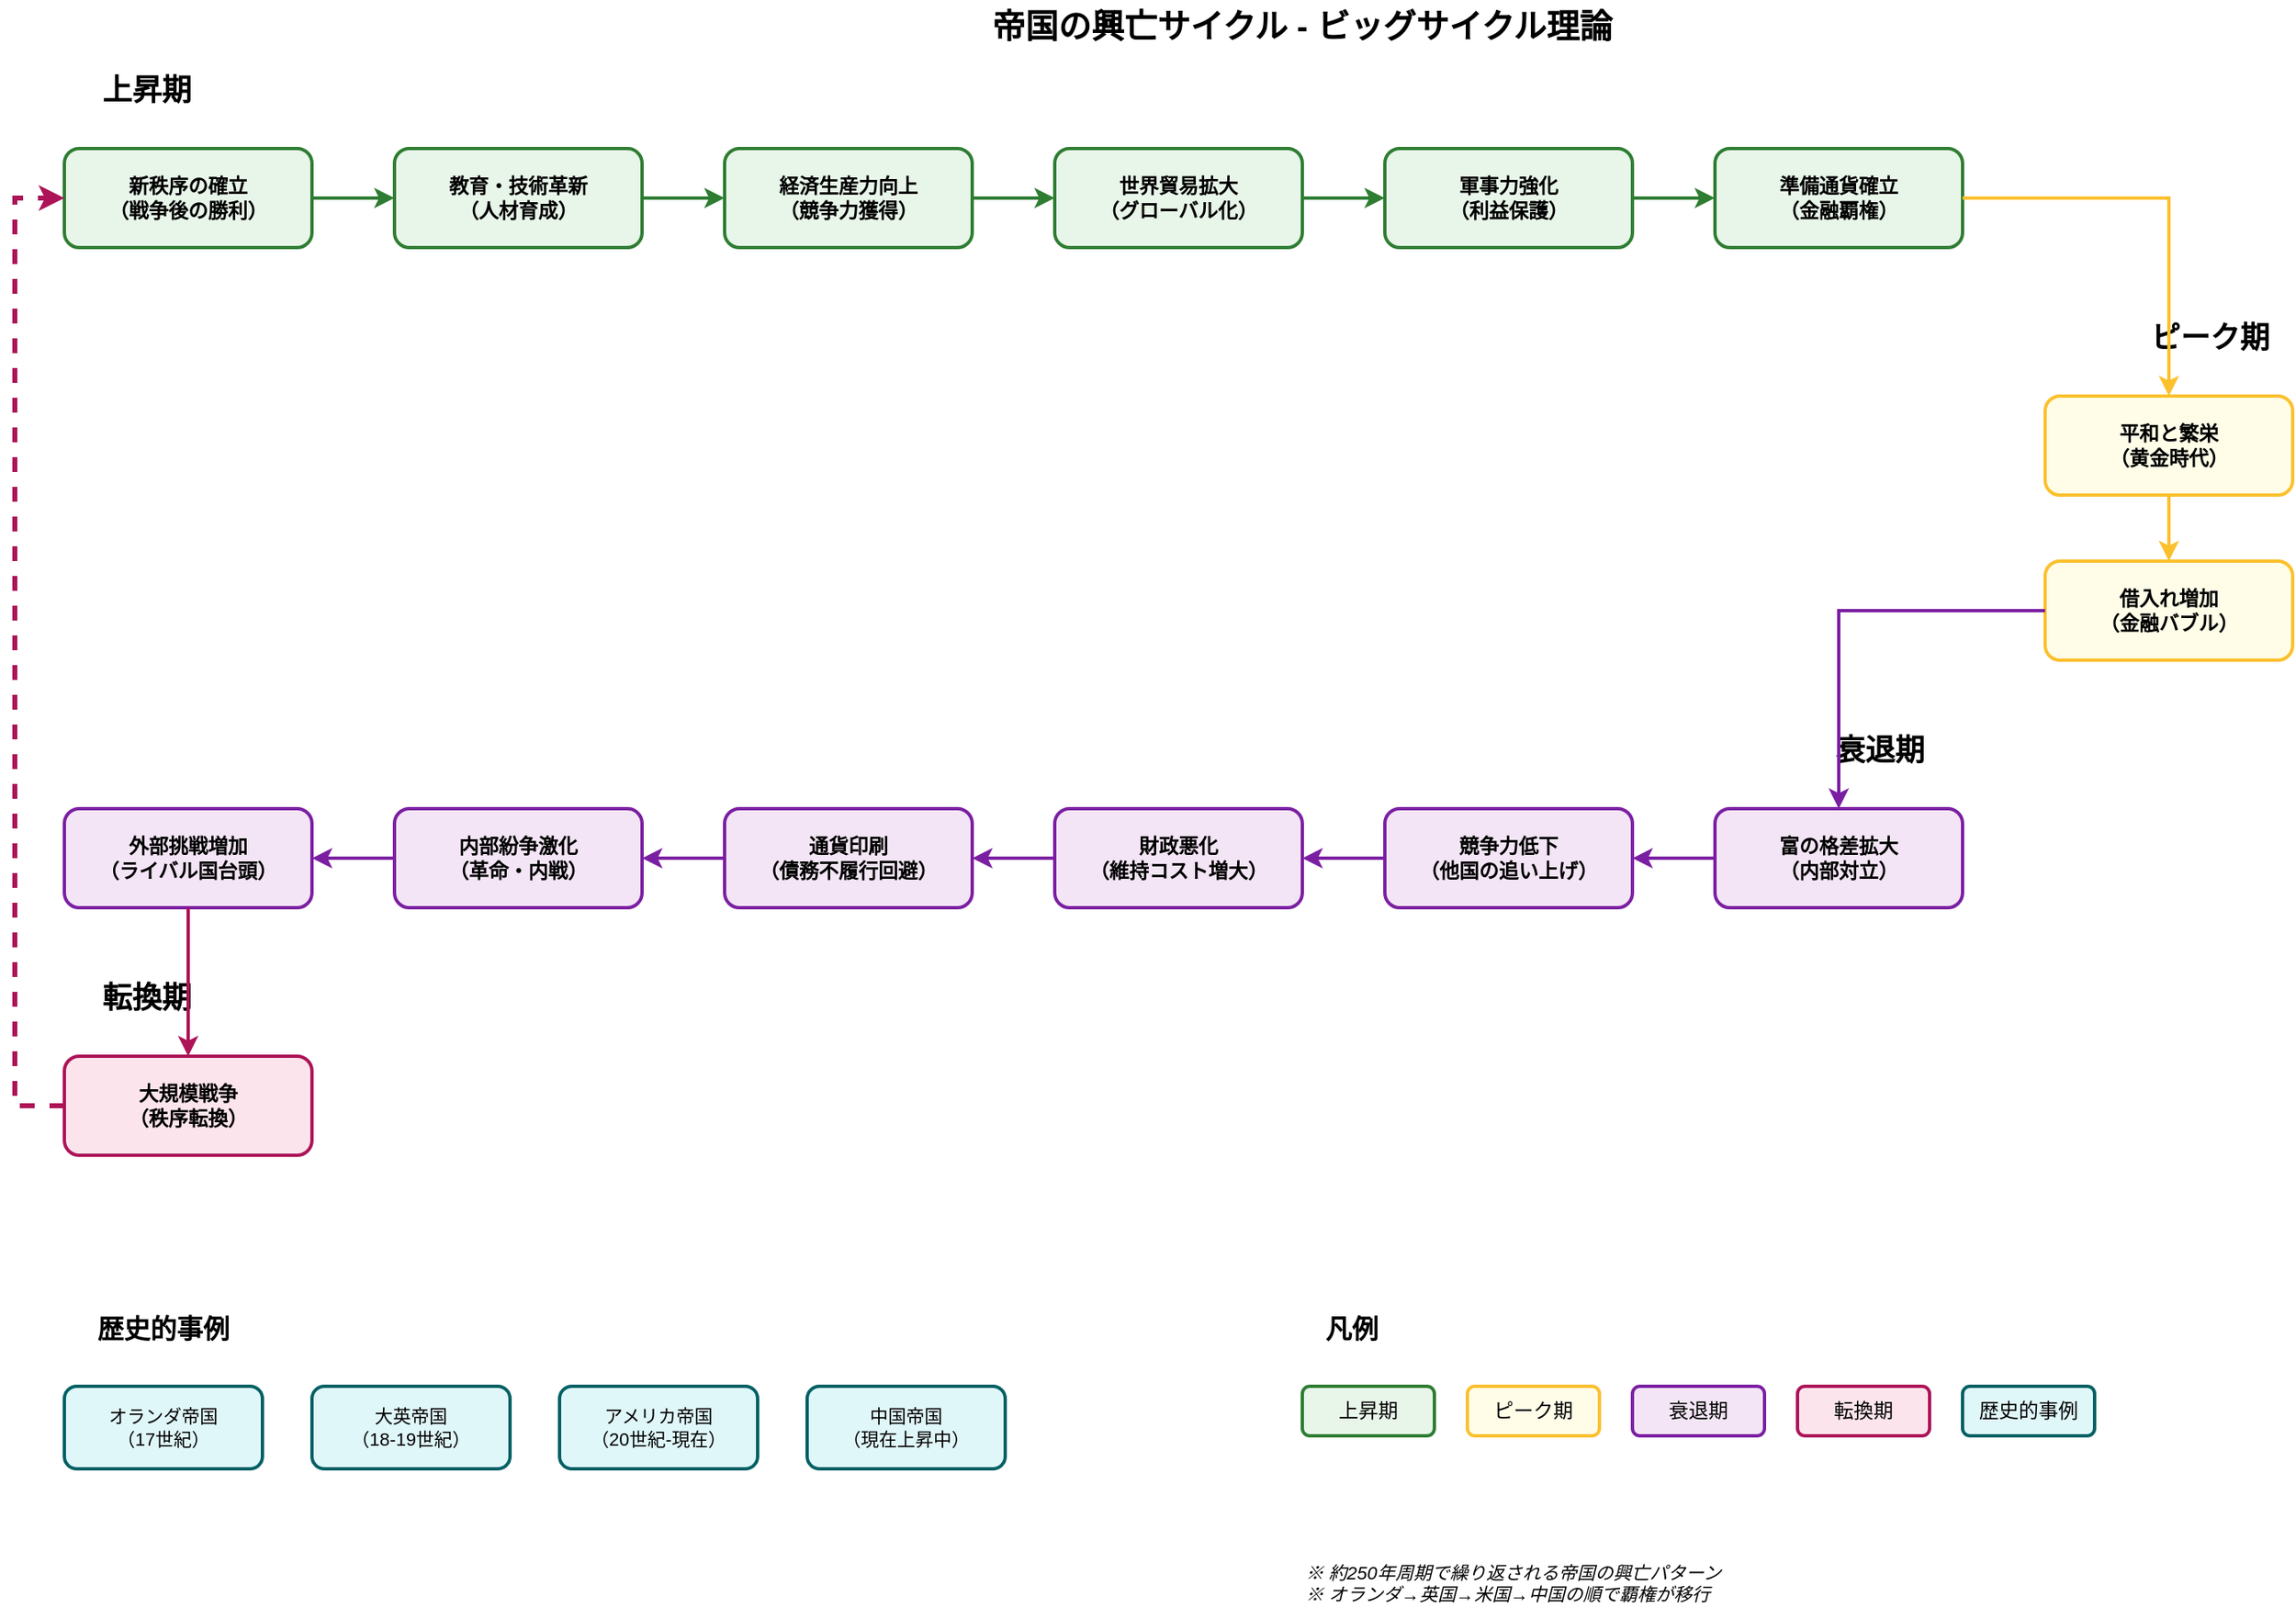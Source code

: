 <?xml version="1.0" encoding="UTF-8"?>
<mxfile version="24.0.0">
  <diagram name="帝国の興亡サイクル" id="empire-cycle-diagram">
    <mxGraphModel dx="1422" dy="794" grid="1" gridSize="10" guides="1" tooltips="1" connect="1" arrows="1" fold="1" page="1" pageScale="1" pageWidth="1600" pageHeight="1200" math="0" shadow="0">
      <root>
        <mxCell id="0" />
        <mxCell id="1" parent="0" />
        
        <!-- 上昇期 -->
        <mxCell id="rise-title" value="上昇期" style="text;html=1;strokeColor=none;fillColor=none;align=center;verticalAlign=middle;whiteSpace=wrap;rounded=0;fontSize=18;fontStyle=1;" vertex="1" parent="1">
          <mxGeometry x="50" y="50" width="100" height="30" as="geometry" />
        </mxCell>
        
        <mxCell id="new-order" value="新秩序の確立&#xa;（戦争後の勝利）" style="rounded=1;whiteSpace=wrap;html=1;fillColor=#E8F5E9;strokeColor=#2E7D32;strokeWidth=2;fontSize=12;fontStyle=1;" vertex="1" parent="1">
          <mxGeometry x="50" y="100" width="150" height="60" as="geometry" />
        </mxCell>
        
        <mxCell id="education" value="教育・技術革新&#xa;（人材育成）" style="rounded=1;whiteSpace=wrap;html=1;fillColor=#E8F5E9;strokeColor=#2E7D32;strokeWidth=2;fontSize=12;fontStyle=1;" vertex="1" parent="1">
          <mxGeometry x="250" y="100" width="150" height="60" as="geometry" />
        </mxCell>
        
        <mxCell id="production" value="経済生産力向上&#xa;（競争力獲得）" style="rounded=1;whiteSpace=wrap;html=1;fillColor=#E8F5E9;strokeColor=#2E7D32;strokeWidth=2;fontSize=12;fontStyle=1;" vertex="1" parent="1">
          <mxGeometry x="450" y="100" width="150" height="60" as="geometry" />
        </mxCell>
        
        <mxCell id="trade" value="世界貿易拡大&#xa;（グローバル化）" style="rounded=1;whiteSpace=wrap;html=1;fillColor=#E8F5E9;strokeColor=#2E7D32;strokeWidth=2;fontSize=12;fontStyle=1;" vertex="1" parent="1">
          <mxGeometry x="650" y="100" width="150" height="60" as="geometry" />
        </mxCell>
        
        <mxCell id="military" value="軍事力強化&#xa;（利益保護）" style="rounded=1;whiteSpace=wrap;html=1;fillColor=#E8F5E9;strokeColor=#2E7D32;strokeWidth=2;fontSize=12;fontStyle=1;" vertex="1" parent="1">
          <mxGeometry x="850" y="100" width="150" height="60" as="geometry" />
        </mxCell>
        
        <mxCell id="currency" value="準備通貨確立&#xa;（金融覇権）" style="rounded=1;whiteSpace=wrap;html=1;fillColor=#E8F5E9;strokeColor=#2E7D32;strokeWidth=2;fontSize=12;fontStyle=1;" vertex="1" parent="1">
          <mxGeometry x="1050" y="100" width="150" height="60" as="geometry" />
        </mxCell>
        
        <!-- ピーク期 -->
        <mxCell id="peak-title" value="ピーク期" style="text;html=1;strokeColor=none;fillColor=none;align=center;verticalAlign=middle;whiteSpace=wrap;rounded=0;fontSize=18;fontStyle=1;" vertex="1" parent="1">
          <mxGeometry x="1300" y="200" width="100" height="30" as="geometry" />
        </mxCell>
        
        <mxCell id="prosperity" value="平和と繁栄&#xa;（黄金時代）" style="rounded=1;whiteSpace=wrap;html=1;fillColor=#FFFDE7;strokeColor=#FBC02D;strokeWidth=2;fontSize=12;fontStyle=1;" vertex="1" parent="1">
          <mxGeometry x="1250" y="250" width="150" height="60" as="geometry" />
        </mxCell>
        
        <mxCell id="bubble" value="借入れ増加&#xa;（金融バブル）" style="rounded=1;whiteSpace=wrap;html=1;fillColor=#FFFDE7;strokeColor=#FBC02D;strokeWidth=2;fontSize=12;fontStyle=1;" vertex="1" parent="1">
          <mxGeometry x="1250" y="350" width="150" height="60" as="geometry" />
        </mxCell>
        
        <!-- 衰退期 -->
        <mxCell id="decline-title" value="衰退期" style="text;html=1;strokeColor=none;fillColor=none;align=center;verticalAlign=middle;whiteSpace=wrap;rounded=0;fontSize=18;fontStyle=1;" vertex="1" parent="1">
          <mxGeometry x="1100" y="450" width="100" height="30" as="geometry" />
        </mxCell>
        
        <mxCell id="inequality" value="富の格差拡大&#xa;（内部対立）" style="rounded=1;whiteSpace=wrap;html=1;fillColor=#F3E5F5;strokeColor=#7B1FA2;strokeWidth=2;fontSize=12;fontStyle=1;" vertex="1" parent="1">
          <mxGeometry x="1050" y="500" width="150" height="60" as="geometry" />
        </mxCell>
        
        <mxCell id="competitiveness" value="競争力低下&#xa;（他国の追い上げ）" style="rounded=1;whiteSpace=wrap;html=1;fillColor=#F3E5F5;strokeColor=#7B1FA2;strokeWidth=2;fontSize=12;fontStyle=1;" vertex="1" parent="1">
          <mxGeometry x="850" y="500" width="150" height="60" as="geometry" />
        </mxCell>
        
        <mxCell id="fiscal" value="財政悪化&#xa;（維持コスト増大）" style="rounded=1;whiteSpace=wrap;html=1;fillColor=#F3E5F5;strokeColor=#7B1FA2;strokeWidth=2;fontSize=12;fontStyle=1;" vertex="1" parent="1">
          <mxGeometry x="650" y="500" width="150" height="60" as="geometry" />
        </mxCell>
        
        <mxCell id="printing" value="通貨印刷&#xa;（債務不履行回避）" style="rounded=1;whiteSpace=wrap;html=1;fillColor=#F3E5F5;strokeColor=#7B1FA2;strokeWidth=2;fontSize=12;fontStyle=1;" vertex="1" parent="1">
          <mxGeometry x="450" y="500" width="150" height="60" as="geometry" />
        </mxCell>
        
        <mxCell id="internal-conflict" value="内部紛争激化&#xa;（革命・内戦）" style="rounded=1;whiteSpace=wrap;html=1;fillColor=#F3E5F5;strokeColor=#7B1FA2;strokeWidth=2;fontSize=12;fontStyle=1;" vertex="1" parent="1">
          <mxGeometry x="250" y="500" width="150" height="60" as="geometry" />
        </mxCell>
        
        <mxCell id="external-challenge" value="外部挑戦増加&#xa;（ライバル国台頭）" style="rounded=1;whiteSpace=wrap;html=1;fillColor=#F3E5F5;strokeColor=#7B1FA2;strokeWidth=2;fontSize=12;fontStyle=1;" vertex="1" parent="1">
          <mxGeometry x="50" y="500" width="150" height="60" as="geometry" />
        </mxCell>
        
        <!-- 転換期 -->
        <mxCell id="transition-title" value="転換期" style="text;html=1;strokeColor=none;fillColor=none;align=center;verticalAlign=middle;whiteSpace=wrap;rounded=0;fontSize=18;fontStyle=1;" vertex="1" parent="1">
          <mxGeometry x="50" y="600" width="100" height="30" as="geometry" />
        </mxCell>
        
        <mxCell id="war" value="大規模戦争&#xa;（秩序転換）" style="rounded=1;whiteSpace=wrap;html=1;fillColor=#FCE4EC;strokeColor=#AD1457;strokeWidth=2;fontSize=12;fontStyle=1;" vertex="1" parent="1">
          <mxGeometry x="50" y="650" width="150" height="60" as="geometry" />
        </mxCell>
        
        <!-- 歴史的事例 -->
        <mxCell id="examples-title" value="歴史的事例" style="text;html=1;strokeColor=none;fillColor=none;align=center;verticalAlign=middle;whiteSpace=wrap;rounded=0;fontSize=16;fontStyle=1;" vertex="1" parent="1">
          <mxGeometry x="50" y="800" width="120" height="30" as="geometry" />
        </mxCell>
        
        <mxCell id="dutch-empire" value="オランダ帝国&#xa;（17世紀）" style="rounded=1;whiteSpace=wrap;html=1;fillColor=#E0F7FA;strokeColor=#006064;strokeWidth=2;fontSize=11;" vertex="1" parent="1">
          <mxGeometry x="50" y="850" width="120" height="50" as="geometry" />
        </mxCell>
        
        <mxCell id="british-empire" value="大英帝国&#xa;（18-19世紀）" style="rounded=1;whiteSpace=wrap;html=1;fillColor=#E0F7FA;strokeColor=#006064;strokeWidth=2;fontSize=11;" vertex="1" parent="1">
          <mxGeometry x="200" y="850" width="120" height="50" as="geometry" />
        </mxCell>
        
        <mxCell id="american-empire" value="アメリカ帝国&#xa;（20世紀-現在）" style="rounded=1;whiteSpace=wrap;html=1;fillColor=#E0F7FA;strokeColor=#006064;strokeWidth=2;fontSize=11;" vertex="1" parent="1">
          <mxGeometry x="350" y="850" width="120" height="50" as="geometry" />
        </mxCell>
        
        <mxCell id="chinese-empire" value="中国帝国&#xa;（現在上昇中）" style="rounded=1;whiteSpace=wrap;html=1;fillColor=#E0F7FA;strokeColor=#006064;strokeWidth=2;fontSize=11;" vertex="1" parent="1">
          <mxGeometry x="500" y="850" width="120" height="50" as="geometry" />
        </mxCell>
        
        <!-- 矢印（上昇期） -->
        <mxCell id="arrow1" style="edgeStyle=orthogonalEdgeStyle;rounded=0;orthogonalLoop=1;jettySize=auto;html=1;strokeColor=#2E7D32;strokeWidth=2;endArrow=classic;" edge="1" parent="1" source="new-order" target="education">
          <mxGeometry relative="1" as="geometry" />
        </mxCell>
        
        <mxCell id="arrow2" style="edgeStyle=orthogonalEdgeStyle;rounded=0;orthogonalLoop=1;jettySize=auto;html=1;strokeColor=#2E7D32;strokeWidth=2;endArrow=classic;" edge="1" parent="1" source="education" target="production">
          <mxGeometry relative="1" as="geometry" />
        </mxCell>
        
        <mxCell id="arrow3" style="edgeStyle=orthogonalEdgeStyle;rounded=0;orthogonalLoop=1;jettySize=auto;html=1;strokeColor=#2E7D32;strokeWidth=2;endArrow=classic;" edge="1" parent="1" source="production" target="trade">
          <mxGeometry relative="1" as="geometry" />
        </mxCell>
        
        <mxCell id="arrow4" style="edgeStyle=orthogonalEdgeStyle;rounded=0;orthogonalLoop=1;jettySize=auto;html=1;strokeColor=#2E7D32;strokeWidth=2;endArrow=classic;" edge="1" parent="1" source="trade" target="military">
          <mxGeometry relative="1" as="geometry" />
        </mxCell>
        
        <mxCell id="arrow5" style="edgeStyle=orthogonalEdgeStyle;rounded=0;orthogonalLoop=1;jettySize=auto;html=1;strokeColor=#2E7D32;strokeWidth=2;endArrow=classic;" edge="1" parent="1" source="military" target="currency">
          <mxGeometry relative="1" as="geometry" />
        </mxCell>
        
        <!-- ピーク期への遷移 -->
        <mxCell id="arrow6" style="edgeStyle=orthogonalEdgeStyle;rounded=0;orthogonalLoop=1;jettySize=auto;html=1;strokeColor=#FBC02D;strokeWidth=2;endArrow=classic;" edge="1" parent="1" source="currency" target="prosperity">
          <mxGeometry relative="1" as="geometry">
            <mxPoint x="1200" y="180" as="sourcePoint" />
            <mxPoint x="1300" y="250" as="targetPoint" />
          </mxGeometry>
        </mxCell>
        
        <mxCell id="arrow7" style="edgeStyle=orthogonalEdgeStyle;rounded=0;orthogonalLoop=1;jettySize=auto;html=1;strokeColor=#FBC02D;strokeWidth=2;endArrow=classic;" edge="1" parent="1" source="prosperity" target="bubble">
          <mxGeometry relative="1" as="geometry" />
        </mxCell>
        
        <!-- 衰退期への遷移 -->
        <mxCell id="arrow8" style="edgeStyle=orthogonalEdgeStyle;rounded=0;orthogonalLoop=1;jettySize=auto;html=1;strokeColor=#7B1FA2;strokeWidth=2;endArrow=classic;" edge="1" parent="1" source="bubble" target="inequality">
          <mxGeometry relative="1" as="geometry">
            <mxPoint x="1250" y="430" as="sourcePoint" />
            <mxPoint x="1150" y="500" as="targetPoint" />
          </mxGeometry>
        </mxCell>
        
        <!-- 衰退期の矢印 -->
        <mxCell id="arrow9" style="edgeStyle=orthogonalEdgeStyle;rounded=0;orthogonalLoop=1;jettySize=auto;html=1;strokeColor=#7B1FA2;strokeWidth=2;endArrow=classic;" edge="1" parent="1" source="inequality" target="competitiveness">
          <mxGeometry relative="1" as="geometry" />
        </mxCell>
        
        <mxCell id="arrow10" style="edgeStyle=orthogonalEdgeStyle;rounded=0;orthogonalLoop=1;jettySize=auto;html=1;strokeColor=#7B1FA2;strokeWidth=2;endArrow=classic;" edge="1" parent="1" source="competitiveness" target="fiscal">
          <mxGeometry relative="1" as="geometry" />
        </mxCell>
        
        <mxCell id="arrow11" style="edgeStyle=orthogonalEdgeStyle;rounded=0;orthogonalLoop=1;jettySize=auto;html=1;strokeColor=#7B1FA2;strokeWidth=2;endArrow=classic;" edge="1" parent="1" source="fiscal" target="printing">
          <mxGeometry relative="1" as="geometry" />
        </mxCell>
        
        <mxCell id="arrow12" style="edgeStyle=orthogonalEdgeStyle;rounded=0;orthogonalLoop=1;jettySize=auto;html=1;strokeColor=#7B1FA2;strokeWidth=2;endArrow=classic;" edge="1" parent="1" source="printing" target="internal-conflict">
          <mxGeometry relative="1" as="geometry" />
        </mxCell>
        
        <mxCell id="arrow13" style="edgeStyle=orthogonalEdgeStyle;rounded=0;orthogonalLoop=1;jettySize=auto;html=1;strokeColor=#7B1FA2;strokeWidth=2;endArrow=classic;" edge="1" parent="1" source="internal-conflict" target="external-challenge">
          <mxGeometry relative="1" as="geometry" />
        </mxCell>
        
        <!-- 転換期への遷移 -->
        <mxCell id="arrow14" style="edgeStyle=orthogonalEdgeStyle;rounded=0;orthogonalLoop=1;jettySize=auto;html=1;strokeColor=#AD1457;strokeWidth=2;endArrow=classic;" edge="1" parent="1" source="external-challenge" target="war">
          <mxGeometry relative="1" as="geometry">
            <mxPoint x="100" y="580" as="sourcePoint" />
            <mxPoint x="100" y="650" as="targetPoint" />
          </mxGeometry>
        </mxCell>
        
        <!-- サイクル完了 -->
        <mxCell id="arrow15" style="edgeStyle=orthogonalEdgeStyle;rounded=0;orthogonalLoop=1;jettySize=auto;html=1;strokeColor=#AD1457;strokeWidth=3;endArrow=classic;dashed=1;" edge="1" parent="1" source="war" target="new-order">
          <mxGeometry relative="1" as="geometry">
            <mxPoint x="50" y="680" as="sourcePoint" />
            <mxPoint x="50" y="130" as="targetPoint" />
            <Array as="points">
              <mxPoint x="20" y="680" />
              <mxPoint x="20" y="130" />
            </Array>
          </mxGeometry>
        </mxCell>
        
        <!-- 凡例 -->
        <mxCell id="legend-title" value="凡例" style="text;html=1;strokeColor=none;fillColor=none;align=center;verticalAlign=middle;whiteSpace=wrap;rounded=0;fontSize=16;fontStyle=1;" vertex="1" parent="1">
          <mxGeometry x="800" y="800" width="60" height="30" as="geometry" />
        </mxCell>
        
        <mxCell id="legend-rise" value="上昇期" style="rounded=1;whiteSpace=wrap;html=1;fillColor=#E8F5E9;strokeColor=#2E7D32;strokeWidth=2;fontSize=12;" vertex="1" parent="1">
          <mxGeometry x="800" y="850" width="80" height="30" as="geometry" />
        </mxCell>
        
        <mxCell id="legend-peak" value="ピーク期" style="rounded=1;whiteSpace=wrap;html=1;fillColor=#FFFDE7;strokeColor=#FBC02D;strokeWidth=2;fontSize=12;" vertex="1" parent="1">
          <mxGeometry x="900" y="850" width="80" height="30" as="geometry" />
        </mxCell>
        
        <mxCell id="legend-decline" value="衰退期" style="rounded=1;whiteSpace=wrap;html=1;fillColor=#F3E5F5;strokeColor=#7B1FA2;strokeWidth=2;fontSize=12;" vertex="1" parent="1">
          <mxGeometry x="1000" y="850" width="80" height="30" as="geometry" />
        </mxCell>
        
        <mxCell id="legend-transition" value="転換期" style="rounded=1;whiteSpace=wrap;html=1;fillColor=#FCE4EC;strokeColor=#AD1457;strokeWidth=2;fontSize=12;" vertex="1" parent="1">
          <mxGeometry x="1100" y="850" width="80" height="30" as="geometry" />
        </mxCell>
        
        <mxCell id="legend-examples" value="歴史的事例" style="rounded=1;whiteSpace=wrap;html=1;fillColor=#E0F7FA;strokeColor=#006064;strokeWidth=2;fontSize=12;" vertex="1" parent="1">
          <mxGeometry x="1200" y="850" width="80" height="30" as="geometry" />
        </mxCell>
        
        <!-- タイトル -->
        <mxCell id="main-title" value="帝国の興亡サイクル - ビッグサイクル理論" style="text;html=1;strokeColor=none;fillColor=none;align=center;verticalAlign=middle;whiteSpace=wrap;rounded=0;fontSize=20;fontStyle=1;" vertex="1" parent="1">
          <mxGeometry x="600" y="10" width="400" height="30" as="geometry" />
        </mxCell>
        
        <!-- 補足説明 -->
        <mxCell id="note" value="※ 約250年周期で繰り返される帝国の興亡パターン&#xa;※ オランダ→英国→米国→中国の順で覇権が移行" style="text;html=1;strokeColor=none;fillColor=none;align=left;verticalAlign=top;whiteSpace=wrap;rounded=0;fontSize=11;fontStyle=2;" vertex="1" parent="1">
          <mxGeometry x="800" y="950" width="300" height="40" as="geometry" />
        </mxCell>
        
      </root>
    </mxGraphModel>
  </diagram>
</mxfile> 